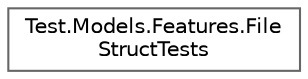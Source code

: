 digraph "Йерархия на класовете Графичен вид"
{
 // LATEX_PDF_SIZE
  bgcolor="transparent";
  edge [fontname=Helvetica,fontsize=10,labelfontname=Helvetica,labelfontsize=10];
  node [fontname=Helvetica,fontsize=10,shape=box,height=0.2,width=0.4];
  rankdir="LR";
  Node0 [label="Test.Models.Features.File\lStructTests",height=0.2,width=0.4,color="grey40", fillcolor="white", style="filled",URL="$class_test_1_1_models_1_1_features_1_1_file_struct_tests.html",tooltip=" "];
}
